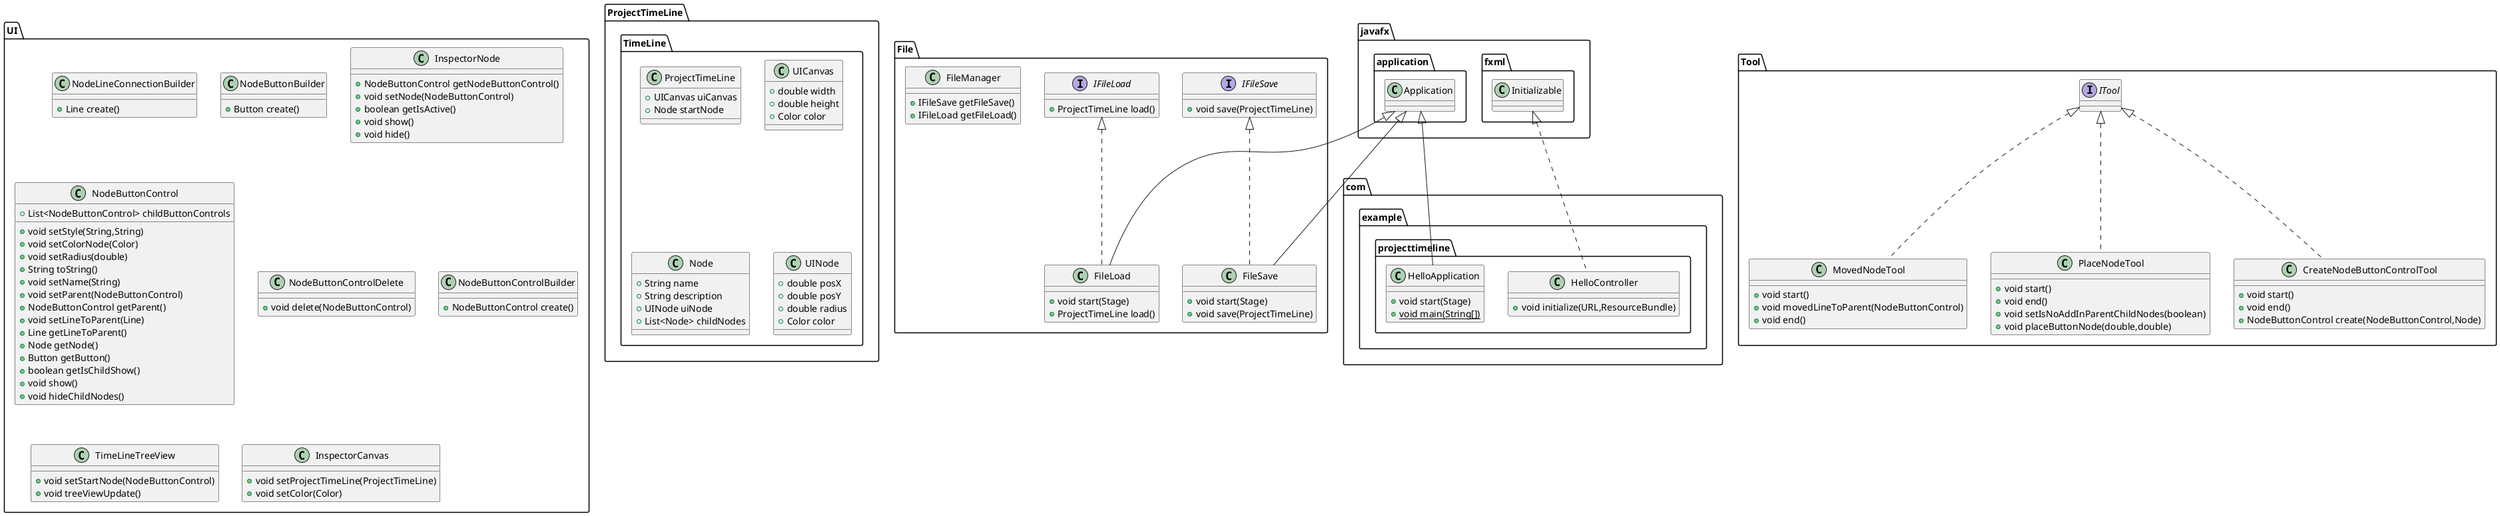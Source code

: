 @startuml
class UI.NodeLineConnectionBuilder {
+ Line create()
}
interface File.IFileSave {
+ void save(ProjectTimeLine)
}
class File.FileLoad {
+ void start(Stage)
+ ProjectTimeLine load()
}
interface Tool.ITool {
}
class UI.NodeButtonBuilder {
+ Button create()
}
class File.FileSave {
+ void start(Stage)
+ void save(ProjectTimeLine)
}
class UI.InspectorNode {
+ NodeButtonControl getNodeButtonControl()
+ void setNode(NodeButtonControl)
+ boolean getIsActive()
+ void show()
+ void hide()
}
class com.example.projecttimeline.HelloController {
+ void initialize(URL,ResourceBundle)
}
class ProjectTimeLine.TimeLine.ProjectTimeLine {
+ UICanvas uiCanvas
+ Node startNode
}
class UI.NodeButtonControl {
+ List<NodeButtonControl> childButtonControls
+ void setStyle(String,String)
+ void setColorNode(Color)
+ void setRadius(double)
+ String toString()
+ void setName(String)
+ void setParent(NodeButtonControl)
+ NodeButtonControl getParent()
+ void setLineToParent(Line)
+ Line getLineToParent()
+ Node getNode()
+ Button getButton()
+ boolean getIsChildShow()
+ void show()
+ void hideChildNodes()
}
class Tool.MovedNodeTool {
+ void start()
+ void movedLineToParent(NodeButtonControl)
+ void end()
}
class UI.NodeButtonControlDelete {
+ void delete(NodeButtonControl)
}
class ProjectTimeLine.TimeLine.UICanvas {
+ double width
+ double height
+ Color color
}
class com.example.projecttimeline.HelloApplication {
+ void start(Stage)
+ {static} void main(String[])
}
class Tool.PlaceNodeTool {
+ void start()
+ void end()
+ void setIsNoAddInParentChildNodes(boolean)
+ void placeButtonNode(double,double)
}
class UI.NodeButtonControlBuilder {
+ NodeButtonControl create()
}
class ProjectTimeLine.TimeLine.Node {
+ String name
+ String description
+ UINode uiNode
+ List<Node> childNodes
}
class UI.TimeLineTreeView {
+ void setStartNode(NodeButtonControl)
+ void treeViewUpdate()
}
class UI.InspectorCanvas {
+ void setProjectTimeLine(ProjectTimeLine)
+ void setColor(Color)
}
interface File.IFileLoad {
+ ProjectTimeLine load()
}
class ProjectTimeLine.TimeLine.UINode {
+ double posX
+ double posY
+ double radius
+ Color color
}
class Tool.CreateNodeButtonControlTool {
+ void start()
+ void end()
+ NodeButtonControl create(NodeButtonControl,Node)
}
class File.FileManager {
+ IFileSave getFileSave()
+ IFileLoad getFileLoad()
}


File.IFileLoad <|.. File.FileLoad
javafx.application.Application <|-- File.FileLoad
File.IFileSave <|.. File.FileSave
javafx.application.Application <|-- File.FileSave
javafx.fxml.Initializable <|.. com.example.projecttimeline.HelloController
Tool.ITool <|.. Tool.MovedNodeTool
javafx.application.Application <|-- com.example.projecttimeline.HelloApplication
Tool.ITool <|.. Tool.PlaceNodeTool
Tool.ITool <|.. Tool.CreateNodeButtonControlTool
@enduml